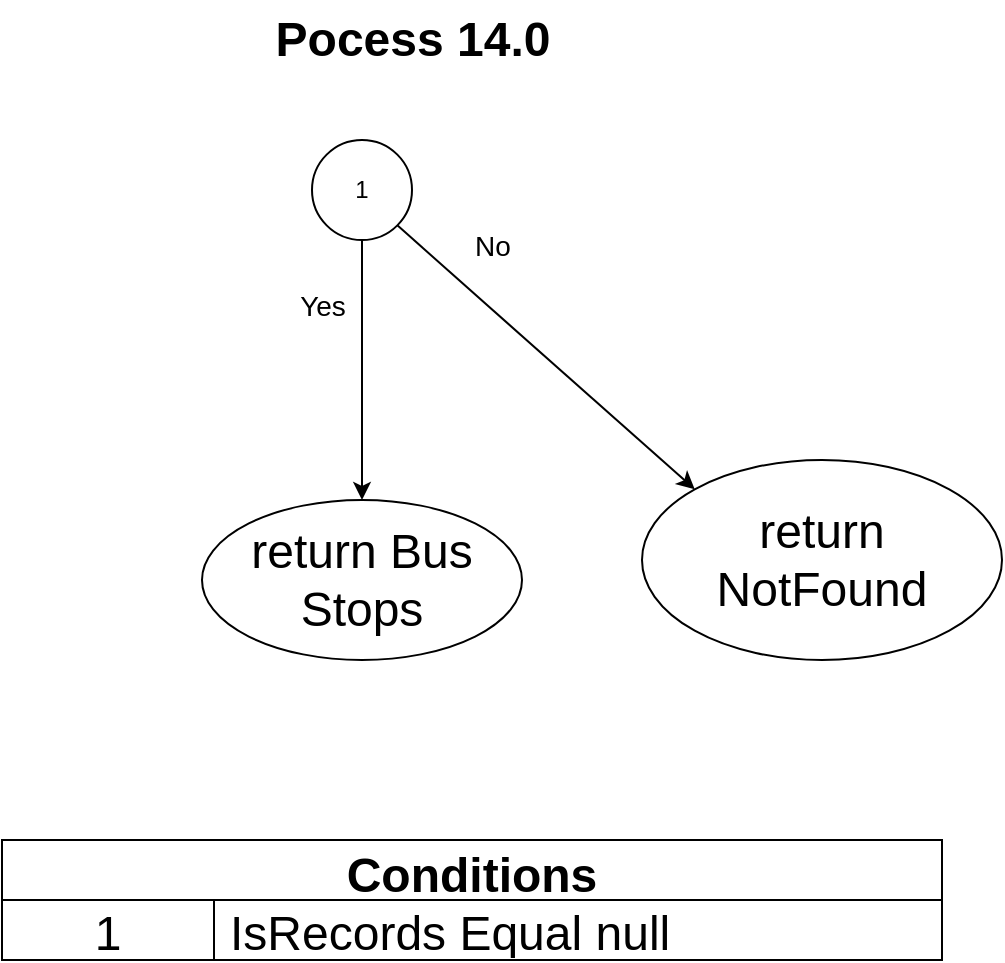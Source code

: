 <mxfile>
    <diagram id="K7wdQ5wOmEJwK3LBXRkQ" name="Page-1">
        <mxGraphModel dx="498" dy="571" grid="1" gridSize="10" guides="1" tooltips="1" connect="1" arrows="1" fold="1" page="1" pageScale="1" pageWidth="850" pageHeight="1100" math="0" shadow="0">
            <root>
                <mxCell id="0"/>
                <mxCell id="1" parent="0"/>
                <mxCell id="3" value="&lt;font style=&quot;font-size: 24px;&quot;&gt;&lt;b&gt;Pocess 14.0&lt;/b&gt;&lt;/font&gt;" style="text;html=1;align=center;verticalAlign=middle;resizable=0;points=[];autosize=1;strokeColor=none;fillColor=none;" vertex="1" parent="1">
                    <mxGeometry x="325" width="160" height="40" as="geometry"/>
                </mxCell>
                <mxCell id="4" value="Conditions" style="shape=table;startSize=30;container=1;collapsible=0;childLayout=tableLayout;fixedRows=1;rowLines=0;fontStyle=1;fontSize=24;" vertex="1" parent="1">
                    <mxGeometry x="200" y="420" width="470" height="60" as="geometry"/>
                </mxCell>
                <mxCell id="5" value="" style="shape=tableRow;horizontal=0;startSize=0;swimlaneHead=0;swimlaneBody=0;top=0;left=0;bottom=0;right=0;collapsible=0;dropTarget=0;fillColor=none;points=[[0,0.5],[1,0.5]];portConstraint=eastwest;fontSize=24;" vertex="1" parent="4">
                    <mxGeometry y="30" width="470" height="30" as="geometry"/>
                </mxCell>
                <mxCell id="6" value="1" style="shape=partialRectangle;html=1;whiteSpace=wrap;connectable=0;fillColor=none;top=0;left=0;bottom=0;right=0;overflow=hidden;pointerEvents=1;fontSize=24;" vertex="1" parent="5">
                    <mxGeometry width="106" height="30" as="geometry">
                        <mxRectangle width="106" height="30" as="alternateBounds"/>
                    </mxGeometry>
                </mxCell>
                <mxCell id="7" value="IsRecords Equal null" style="shape=partialRectangle;html=1;whiteSpace=wrap;connectable=0;fillColor=none;top=0;left=0;bottom=0;right=0;align=left;spacingLeft=6;overflow=hidden;fontSize=24;" vertex="1" parent="5">
                    <mxGeometry x="106" width="364" height="30" as="geometry">
                        <mxRectangle width="364" height="30" as="alternateBounds"/>
                    </mxGeometry>
                </mxCell>
                <mxCell id="8" style="edgeStyle=none;html=1;exitX=1;exitY=1;exitDx=0;exitDy=0;entryX=0;entryY=0;entryDx=0;entryDy=0;fontSize=24;" edge="1" parent="1" source="10" target="11">
                    <mxGeometry relative="1" as="geometry"/>
                </mxCell>
                <mxCell id="9" style="edgeStyle=none;html=1;exitX=0.5;exitY=1;exitDx=0;exitDy=0;entryX=0.5;entryY=0;entryDx=0;entryDy=0;fontSize=14;" edge="1" parent="1" source="10" target="14">
                    <mxGeometry relative="1" as="geometry">
                        <mxPoint x="380" y="300" as="targetPoint"/>
                    </mxGeometry>
                </mxCell>
                <mxCell id="10" value="1" style="ellipse;whiteSpace=wrap;html=1;aspect=fixed;" vertex="1" parent="1">
                    <mxGeometry x="355" y="70" width="50" height="50" as="geometry"/>
                </mxCell>
                <mxCell id="11" value="return &lt;br&gt;NotFound" style="ellipse;whiteSpace=wrap;html=1;fontSize=24;" vertex="1" parent="1">
                    <mxGeometry x="520" y="230" width="180" height="100" as="geometry"/>
                </mxCell>
                <mxCell id="12" value="&lt;font style=&quot;font-size: 14px;&quot;&gt;No&lt;/font&gt;" style="text;html=1;align=center;verticalAlign=middle;resizable=0;points=[];autosize=1;strokeColor=none;fillColor=none;fontSize=24;" vertex="1" parent="1">
                    <mxGeometry x="425" y="100" width="40" height="40" as="geometry"/>
                </mxCell>
                <mxCell id="13" value="&lt;font style=&quot;font-size: 14px;&quot;&gt;Yes&lt;/font&gt;" style="text;html=1;align=center;verticalAlign=middle;resizable=0;points=[];autosize=1;strokeColor=none;fillColor=none;fontSize=24;" vertex="1" parent="1">
                    <mxGeometry x="335" y="130" width="50" height="40" as="geometry"/>
                </mxCell>
                <mxCell id="14" value="return Bus Stops" style="ellipse;whiteSpace=wrap;html=1;fontSize=24;" vertex="1" parent="1">
                    <mxGeometry x="300" y="250" width="160" height="80" as="geometry"/>
                </mxCell>
            </root>
        </mxGraphModel>
    </diagram>
</mxfile>